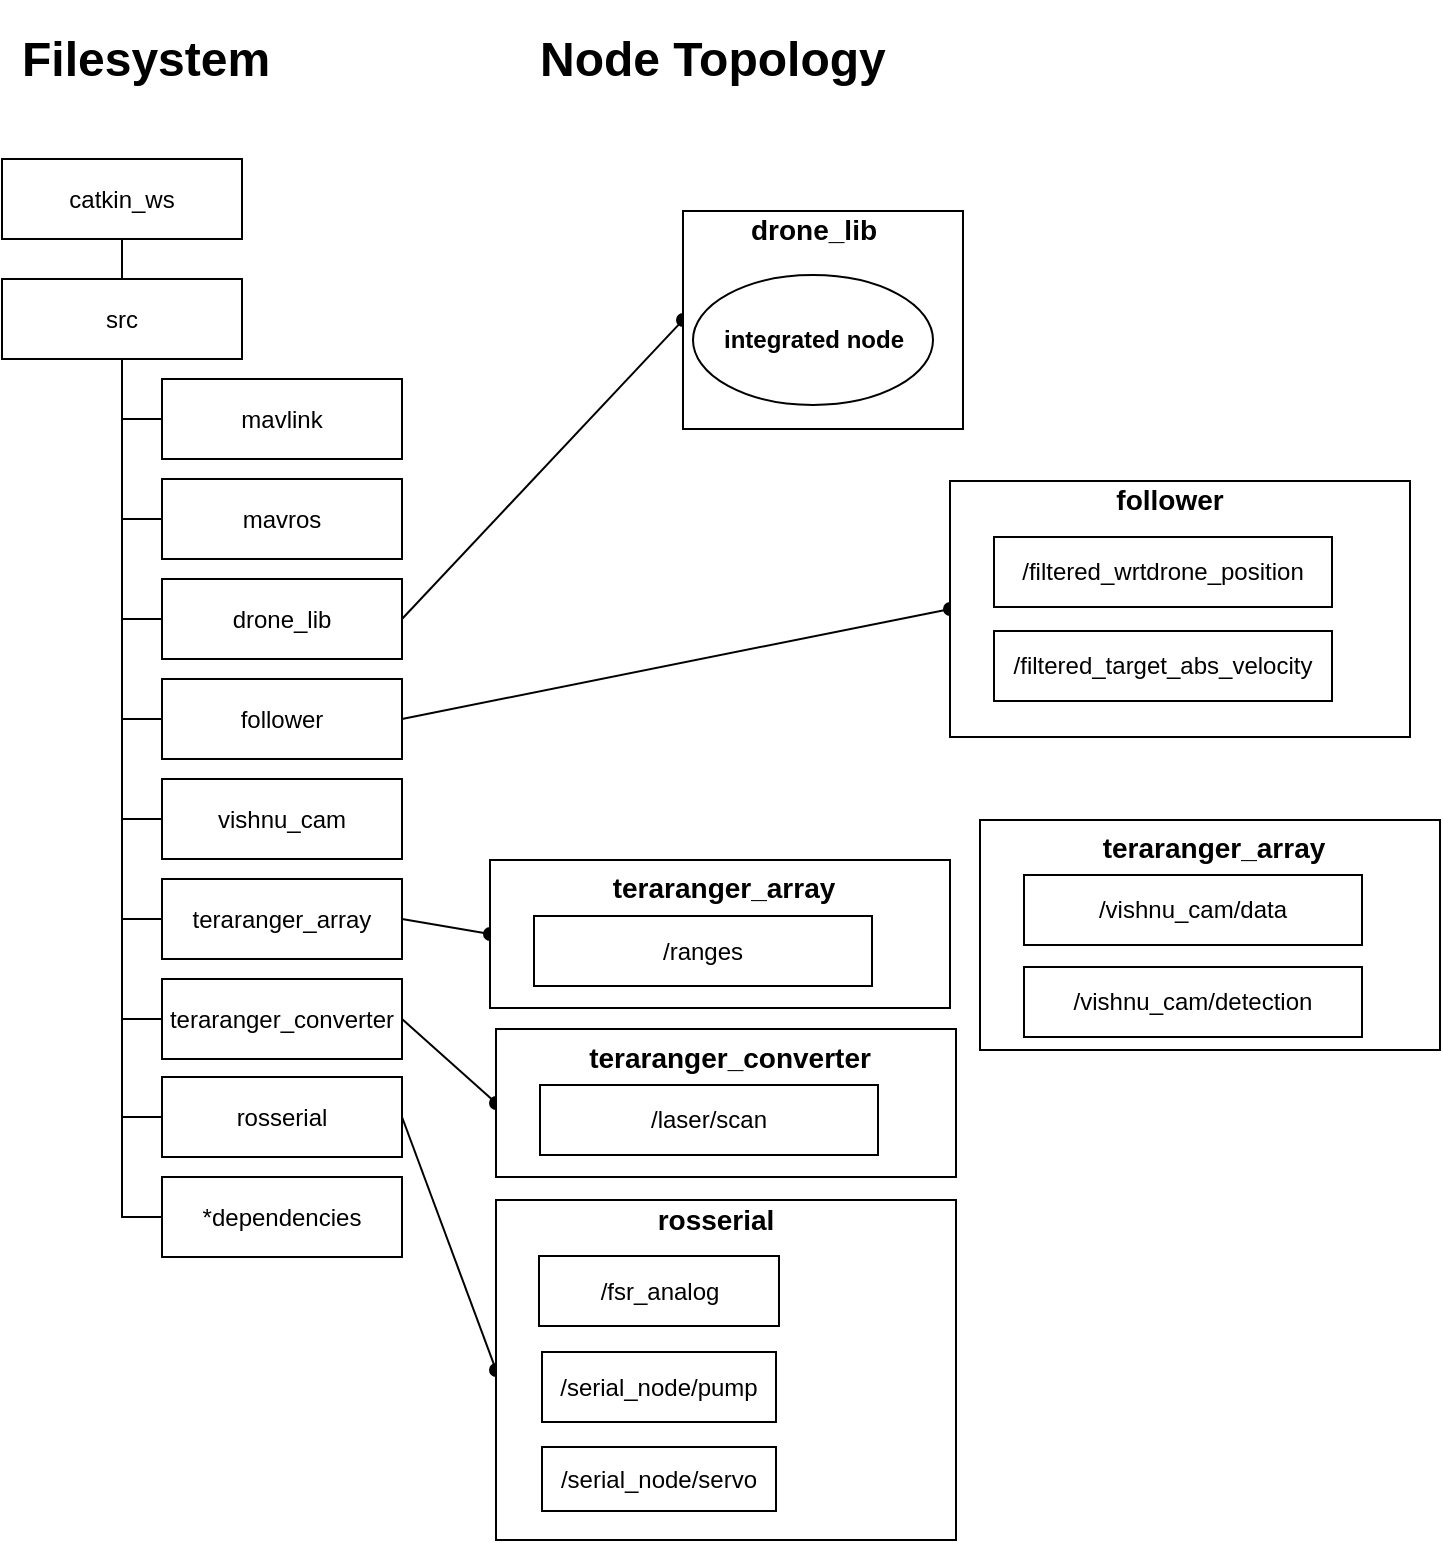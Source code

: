<mxfile version="10.7.7" type="github"><diagram id="eN8jNN-qrOfWh6E4UCxf" name="Page-1"><mxGraphModel dx="840" dy="404" grid="1" gridSize="10" guides="1" tooltips="1" connect="1" arrows="0" fold="1" page="1" pageScale="1" pageWidth="827" pageHeight="1169" math="0" shadow="0"><root><mxCell id="0"/><mxCell id="1" parent="0"/><mxCell id="c_oRmdnFLjRtVuZwoYHz-2" style="rounded=0;orthogonalLoop=1;jettySize=auto;html=1;exitX=0.5;exitY=1;exitDx=0;exitDy=0;endArrow=none;endFill=0;entryX=0.5;entryY=0;entryDx=0;entryDy=0;fontSize=12;" edge="1" parent="1" source="c_oRmdnFLjRtVuZwoYHz-1" target="c_oRmdnFLjRtVuZwoYHz-3"><mxGeometry relative="1" as="geometry"><mxPoint x="110" y="165.5" as="targetPoint"/></mxGeometry></mxCell><mxCell id="c_oRmdnFLjRtVuZwoYHz-1" value="catkin_ws" style="rounded=0;whiteSpace=wrap;html=1;fontSize=12;" vertex="1" parent="1"><mxGeometry x="50" y="105.5" width="120" height="40" as="geometry"/></mxCell><mxCell id="c_oRmdnFLjRtVuZwoYHz-4" style="edgeStyle=none;rounded=0;orthogonalLoop=1;jettySize=auto;html=1;exitX=0.5;exitY=1;exitDx=0;exitDy=0;endArrow=none;endFill=0;fontSize=12;" edge="1" parent="1" source="c_oRmdnFLjRtVuZwoYHz-3"><mxGeometry relative="1" as="geometry"><mxPoint x="130" y="235.5" as="targetPoint"/><Array as="points"><mxPoint x="110" y="235.5"/></Array></mxGeometry></mxCell><mxCell id="c_oRmdnFLjRtVuZwoYHz-3" value="src&lt;br style=&quot;font-size: 12px;&quot;&gt;" style="rounded=0;whiteSpace=wrap;html=1;fontSize=12;" vertex="1" parent="1"><mxGeometry x="50" y="165.5" width="120" height="40" as="geometry"/></mxCell><mxCell id="c_oRmdnFLjRtVuZwoYHz-5" value="mavlink&lt;br style=&quot;font-size: 12px;&quot;&gt;" style="rounded=0;whiteSpace=wrap;html=1;fontSize=12;" vertex="1" parent="1"><mxGeometry x="130" y="215.5" width="120" height="40" as="geometry"/></mxCell><mxCell id="c_oRmdnFLjRtVuZwoYHz-6" style="edgeStyle=none;rounded=0;orthogonalLoop=1;jettySize=auto;html=1;endArrow=none;endFill=0;entryX=0;entryY=0.5;entryDx=0;entryDy=0;fontSize=12;" edge="1" parent="1" target="c_oRmdnFLjRtVuZwoYHz-7"><mxGeometry relative="1" as="geometry"><mxPoint x="130" y="295.5" as="targetPoint"/><mxPoint x="110" y="235.5" as="sourcePoint"/><Array as="points"><mxPoint x="110" y="285.5"/></Array></mxGeometry></mxCell><mxCell id="c_oRmdnFLjRtVuZwoYHz-7" value="mavros&lt;br style=&quot;font-size: 12px;&quot;&gt;" style="rounded=0;whiteSpace=wrap;html=1;fontSize=12;" vertex="1" parent="1"><mxGeometry x="130" y="265.5" width="120" height="40" as="geometry"/></mxCell><mxCell id="c_oRmdnFLjRtVuZwoYHz-8" style="edgeStyle=none;rounded=0;orthogonalLoop=1;jettySize=auto;html=1;endArrow=none;endFill=0;entryX=0;entryY=0.5;entryDx=0;entryDy=0;fontSize=12;" edge="1" parent="1" target="c_oRmdnFLjRtVuZwoYHz-9"><mxGeometry relative="1" as="geometry"><mxPoint x="130" y="355.5" as="targetPoint"/><mxPoint x="110" y="285.5" as="sourcePoint"/><Array as="points"><mxPoint x="110" y="335.5"/></Array></mxGeometry></mxCell><mxCell id="c_oRmdnFLjRtVuZwoYHz-32" style="edgeStyle=none;rounded=0;orthogonalLoop=1;jettySize=auto;html=1;exitX=1;exitY=0.5;exitDx=0;exitDy=0;endArrow=oval;endFill=1;fontSize=12;entryX=0;entryY=0.5;entryDx=0;entryDy=0;" edge="1" parent="1" source="c_oRmdnFLjRtVuZwoYHz-9" target="c_oRmdnFLjRtVuZwoYHz-37"><mxGeometry relative="1" as="geometry"><mxPoint x="285" y="336" as="targetPoint"/></mxGeometry></mxCell><mxCell id="c_oRmdnFLjRtVuZwoYHz-9" value="drone_lib&lt;br style=&quot;font-size: 12px;&quot;&gt;" style="rounded=0;whiteSpace=wrap;html=1;fontSize=12;" vertex="1" parent="1"><mxGeometry x="130" y="315.5" width="120" height="40" as="geometry"/></mxCell><mxCell id="c_oRmdnFLjRtVuZwoYHz-10" style="edgeStyle=none;rounded=0;orthogonalLoop=1;jettySize=auto;html=1;endArrow=none;endFill=0;entryX=0;entryY=0.5;entryDx=0;entryDy=0;fontSize=12;" edge="1" parent="1" target="c_oRmdnFLjRtVuZwoYHz-11"><mxGeometry relative="1" as="geometry"><mxPoint x="130" y="405.5" as="targetPoint"/><mxPoint x="110" y="335.5" as="sourcePoint"/><Array as="points"><mxPoint x="110" y="385.5"/></Array></mxGeometry></mxCell><mxCell id="c_oRmdnFLjRtVuZwoYHz-49" style="edgeStyle=none;rounded=0;orthogonalLoop=1;jettySize=auto;html=1;exitX=1;exitY=0.5;exitDx=0;exitDy=0;entryX=0;entryY=0.5;entryDx=0;entryDy=0;endArrow=oval;endFill=1;fontSize=12;" edge="1" parent="1" source="c_oRmdnFLjRtVuZwoYHz-11" target="c_oRmdnFLjRtVuZwoYHz-43"><mxGeometry relative="1" as="geometry"/></mxCell><mxCell id="c_oRmdnFLjRtVuZwoYHz-11" value="follower&lt;br style=&quot;font-size: 12px;&quot;&gt;" style="rounded=0;whiteSpace=wrap;html=1;fontSize=12;" vertex="1" parent="1"><mxGeometry x="130" y="365.5" width="120" height="40" as="geometry"/></mxCell><mxCell id="c_oRmdnFLjRtVuZwoYHz-12" style="edgeStyle=none;rounded=0;orthogonalLoop=1;jettySize=auto;html=1;endArrow=none;endFill=0;entryX=0;entryY=0.5;entryDx=0;entryDy=0;fontSize=12;" edge="1" parent="1" target="c_oRmdnFLjRtVuZwoYHz-13"><mxGeometry relative="1" as="geometry"><mxPoint x="130" y="455.5" as="targetPoint"/><mxPoint x="110" y="385.5" as="sourcePoint"/><Array as="points"><mxPoint x="110" y="435.5"/></Array></mxGeometry></mxCell><mxCell id="c_oRmdnFLjRtVuZwoYHz-13" value="vishnu_cam&lt;br style=&quot;font-size: 12px;&quot;&gt;" style="rounded=0;whiteSpace=wrap;html=1;fontSize=12;" vertex="1" parent="1"><mxGeometry x="130" y="415.5" width="120" height="40" as="geometry"/></mxCell><mxCell id="c_oRmdnFLjRtVuZwoYHz-14" style="edgeStyle=none;rounded=0;orthogonalLoop=1;jettySize=auto;html=1;endArrow=none;endFill=0;entryX=0;entryY=0.5;entryDx=0;entryDy=0;fontSize=12;" edge="1" parent="1" target="c_oRmdnFLjRtVuZwoYHz-15"><mxGeometry relative="1" as="geometry"><mxPoint x="130" y="505.5" as="targetPoint"/><mxPoint x="110" y="435.5" as="sourcePoint"/><Array as="points"><mxPoint x="110" y="485.5"/></Array></mxGeometry></mxCell><mxCell id="c_oRmdnFLjRtVuZwoYHz-57" style="edgeStyle=none;rounded=0;orthogonalLoop=1;jettySize=auto;html=1;exitX=1;exitY=0.5;exitDx=0;exitDy=0;entryX=0;entryY=0.5;entryDx=0;entryDy=0;endArrow=oval;endFill=1;fontSize=12;" edge="1" parent="1" source="c_oRmdnFLjRtVuZwoYHz-15" target="c_oRmdnFLjRtVuZwoYHz-50"><mxGeometry relative="1" as="geometry"/></mxCell><mxCell id="c_oRmdnFLjRtVuZwoYHz-15" value="teraranger_array&lt;br style=&quot;font-size: 12px;&quot;&gt;" style="rounded=0;whiteSpace=wrap;html=1;fontSize=12;" vertex="1" parent="1"><mxGeometry x="130" y="465.5" width="120" height="40" as="geometry"/></mxCell><mxCell id="c_oRmdnFLjRtVuZwoYHz-16" style="edgeStyle=none;rounded=0;orthogonalLoop=1;jettySize=auto;html=1;endArrow=none;endFill=0;entryX=0;entryY=0.5;entryDx=0;entryDy=0;fontSize=12;" edge="1" parent="1" target="c_oRmdnFLjRtVuZwoYHz-17"><mxGeometry relative="1" as="geometry"><mxPoint x="130" y="555.5" as="targetPoint"/><mxPoint x="110" y="485.5" as="sourcePoint"/><Array as="points"><mxPoint x="110" y="535.5"/></Array></mxGeometry></mxCell><mxCell id="c_oRmdnFLjRtVuZwoYHz-58" style="edgeStyle=none;rounded=0;orthogonalLoop=1;jettySize=auto;html=1;exitX=1;exitY=0.5;exitDx=0;exitDy=0;entryX=0;entryY=0.5;entryDx=0;entryDy=0;endArrow=oval;endFill=1;fontSize=12;" edge="1" parent="1" source="c_oRmdnFLjRtVuZwoYHz-17" target="c_oRmdnFLjRtVuZwoYHz-54"><mxGeometry relative="1" as="geometry"/></mxCell><mxCell id="c_oRmdnFLjRtVuZwoYHz-17" value="teraranger_converter&lt;br style=&quot;font-size: 12px;&quot;&gt;" style="rounded=0;whiteSpace=wrap;html=1;fontSize=12;" vertex="1" parent="1"><mxGeometry x="130" y="515.5" width="120" height="40" as="geometry"/></mxCell><mxCell id="c_oRmdnFLjRtVuZwoYHz-18" style="edgeStyle=none;rounded=0;orthogonalLoop=1;jettySize=auto;html=1;endArrow=none;endFill=0;entryX=0;entryY=0.5;entryDx=0;entryDy=0;fontSize=12;" edge="1" parent="1" target="c_oRmdnFLjRtVuZwoYHz-19"><mxGeometry relative="1" as="geometry"><mxPoint x="130" y="604.5" as="targetPoint"/><mxPoint x="110" y="534.5" as="sourcePoint"/><Array as="points"><mxPoint x="110" y="584.5"/></Array></mxGeometry></mxCell><mxCell id="c_oRmdnFLjRtVuZwoYHz-31" style="edgeStyle=none;rounded=0;orthogonalLoop=1;jettySize=auto;html=1;exitX=1;exitY=0.5;exitDx=0;exitDy=0;endArrow=oval;endFill=1;fontSize=12;entryX=0;entryY=0.5;entryDx=0;entryDy=0;" edge="1" parent="1" source="c_oRmdnFLjRtVuZwoYHz-19" target="c_oRmdnFLjRtVuZwoYHz-22"><mxGeometry relative="1" as="geometry"><mxPoint x="310" y="585" as="targetPoint"/></mxGeometry></mxCell><mxCell id="c_oRmdnFLjRtVuZwoYHz-19" value="rosserial&lt;br style=&quot;font-size: 12px;&quot;&gt;" style="rounded=0;whiteSpace=wrap;html=1;fontSize=12;" vertex="1" parent="1"><mxGeometry x="130" y="564.5" width="120" height="40" as="geometry"/></mxCell><mxCell id="c_oRmdnFLjRtVuZwoYHz-20" style="edgeStyle=none;rounded=0;orthogonalLoop=1;jettySize=auto;html=1;endArrow=none;endFill=0;entryX=0;entryY=0.5;entryDx=0;entryDy=0;fontSize=12;" edge="1" parent="1" target="c_oRmdnFLjRtVuZwoYHz-21"><mxGeometry relative="1" as="geometry"><mxPoint x="130" y="654.5" as="targetPoint"/><mxPoint x="110" y="584.5" as="sourcePoint"/><Array as="points"><mxPoint x="110" y="634.5"/></Array></mxGeometry></mxCell><mxCell id="c_oRmdnFLjRtVuZwoYHz-21" value="*dependencies&lt;br style=&quot;font-size: 12px&quot;&gt;" style="rounded=0;whiteSpace=wrap;html=1;fontSize=12;" vertex="1" parent="1"><mxGeometry x="130" y="614.5" width="120" height="40" as="geometry"/></mxCell><mxCell id="c_oRmdnFLjRtVuZwoYHz-22" value="" style="rounded=0;whiteSpace=wrap;html=1;fontSize=12;" vertex="1" parent="1"><mxGeometry x="297" y="626" width="230" height="170" as="geometry"/></mxCell><mxCell id="c_oRmdnFLjRtVuZwoYHz-24" value="&lt;h1&gt;Filesystem&lt;/h1&gt;" style="text;html=1;strokeColor=none;fillColor=none;spacing=5;spacingTop=-20;whiteSpace=wrap;overflow=hidden;rounded=0;fontSize=12;" vertex="1" parent="1"><mxGeometry x="55" y="36" width="150" height="40" as="geometry"/></mxCell><mxCell id="c_oRmdnFLjRtVuZwoYHz-25" value="&lt;h1&gt;Node Topology&lt;/h1&gt;" style="text;html=1;strokeColor=none;fillColor=none;spacing=5;spacingTop=-20;whiteSpace=wrap;overflow=hidden;rounded=0;fontSize=12;" vertex="1" parent="1"><mxGeometry x="314" y="36" width="222" height="40" as="geometry"/></mxCell><mxCell id="c_oRmdnFLjRtVuZwoYHz-26" value="&lt;b&gt;&lt;font style=&quot;font-size: 14px&quot;&gt;rosserial&lt;/font&gt;&lt;/b&gt;" style="text;html=1;strokeColor=none;fillColor=none;align=center;verticalAlign=middle;whiteSpace=wrap;rounded=0;fontSize=12;" vertex="1" parent="1"><mxGeometry x="387" y="625.5" width="40" height="20" as="geometry"/></mxCell><mxCell id="c_oRmdnFLjRtVuZwoYHz-28" value="/fsr_analog" style="rounded=0;whiteSpace=wrap;html=1;fontSize=12;" vertex="1" parent="1"><mxGeometry x="318.5" y="654" width="120" height="35" as="geometry"/></mxCell><mxCell id="c_oRmdnFLjRtVuZwoYHz-29" value="/serial_node/pump" style="rounded=0;whiteSpace=wrap;html=1;fontSize=12;" vertex="1" parent="1"><mxGeometry x="320" y="702" width="117" height="35" as="geometry"/></mxCell><mxCell id="c_oRmdnFLjRtVuZwoYHz-30" value="/serial_node/servo" style="rounded=0;whiteSpace=wrap;html=1;fontSize=12;" vertex="1" parent="1"><mxGeometry x="320" y="749.5" width="117" height="32" as="geometry"/></mxCell><mxCell id="c_oRmdnFLjRtVuZwoYHz-37" value="" style="rounded=0;whiteSpace=wrap;html=1;fontSize=12;" vertex="1" parent="1"><mxGeometry x="390.5" y="131.5" width="140" height="109" as="geometry"/></mxCell><mxCell id="c_oRmdnFLjRtVuZwoYHz-38" value="&lt;b&gt;&lt;font style=&quot;font-size: 14px&quot;&gt;drone_lib&lt;/font&gt;&lt;/b&gt;" style="text;html=1;strokeColor=none;fillColor=none;align=center;verticalAlign=middle;whiteSpace=wrap;rounded=0;fontSize=12;" vertex="1" parent="1"><mxGeometry x="435.5" y="131" width="40" height="20" as="geometry"/></mxCell><mxCell id="c_oRmdnFLjRtVuZwoYHz-42" value="&lt;b&gt;integrated node&lt;/b&gt;" style="ellipse;whiteSpace=wrap;html=1;fontSize=12;" vertex="1" parent="1"><mxGeometry x="395.5" y="163.5" width="120" height="65" as="geometry"/></mxCell><mxCell id="c_oRmdnFLjRtVuZwoYHz-43" value="" style="rounded=0;whiteSpace=wrap;html=1;fontSize=12;" vertex="1" parent="1"><mxGeometry x="524" y="266.5" width="230" height="128" as="geometry"/></mxCell><mxCell id="c_oRmdnFLjRtVuZwoYHz-44" value="&lt;b&gt;&lt;font style=&quot;font-size: 14px&quot;&gt;follower&lt;/font&gt;&lt;/b&gt;" style="text;html=1;strokeColor=none;fillColor=none;align=center;verticalAlign=middle;whiteSpace=wrap;rounded=0;fontSize=12;" vertex="1" parent="1"><mxGeometry x="614" y="265.5" width="40" height="20" as="geometry"/></mxCell><mxCell id="c_oRmdnFLjRtVuZwoYHz-45" value="/filtered_wrtdrone_position" style="rounded=0;whiteSpace=wrap;html=1;fontSize=12;" vertex="1" parent="1"><mxGeometry x="546" y="294.5" width="169" height="35" as="geometry"/></mxCell><mxCell id="c_oRmdnFLjRtVuZwoYHz-48" value="/filtered_target_abs_velocity" style="rounded=0;whiteSpace=wrap;html=1;fontSize=12;" vertex="1" parent="1"><mxGeometry x="546" y="341.5" width="169" height="35" as="geometry"/></mxCell><mxCell id="c_oRmdnFLjRtVuZwoYHz-50" value="" style="rounded=0;whiteSpace=wrap;html=1;fontSize=12;" vertex="1" parent="1"><mxGeometry x="294" y="456" width="230" height="74" as="geometry"/></mxCell><mxCell id="c_oRmdnFLjRtVuZwoYHz-51" value="&lt;b&gt;&lt;font style=&quot;font-size: 14px&quot;&gt;teraranger_array&lt;/font&gt;&lt;/b&gt;" style="text;html=1;strokeColor=none;fillColor=none;align=center;verticalAlign=middle;whiteSpace=wrap;rounded=0;fontSize=12;" vertex="1" parent="1"><mxGeometry x="390.5" y="460" width="40" height="20" as="geometry"/></mxCell><mxCell id="c_oRmdnFLjRtVuZwoYHz-52" value="/ranges" style="rounded=0;whiteSpace=wrap;html=1;fontSize=12;" vertex="1" parent="1"><mxGeometry x="316" y="484" width="169" height="35" as="geometry"/></mxCell><mxCell id="c_oRmdnFLjRtVuZwoYHz-54" value="" style="rounded=0;whiteSpace=wrap;html=1;fontSize=12;" vertex="1" parent="1"><mxGeometry x="297" y="540.5" width="230" height="74" as="geometry"/></mxCell><mxCell id="c_oRmdnFLjRtVuZwoYHz-55" value="&lt;b&gt;&lt;font style=&quot;font-size: 14px&quot;&gt;teraranger_converter&lt;/font&gt;&lt;/b&gt;" style="text;html=1;strokeColor=none;fillColor=none;align=center;verticalAlign=middle;whiteSpace=wrap;rounded=0;fontSize=12;" vertex="1" parent="1"><mxGeometry x="393.5" y="544.5" width="40" height="20" as="geometry"/></mxCell><mxCell id="c_oRmdnFLjRtVuZwoYHz-56" value="/laser/scan" style="rounded=0;whiteSpace=wrap;html=1;fontSize=12;" vertex="1" parent="1"><mxGeometry x="319" y="568.5" width="169" height="35" as="geometry"/></mxCell><mxCell id="c_oRmdnFLjRtVuZwoYHz-59" value="" style="rounded=0;whiteSpace=wrap;html=1;fontSize=12;" vertex="1" parent="1"><mxGeometry x="539" y="436" width="230" height="115" as="geometry"/></mxCell><mxCell id="c_oRmdnFLjRtVuZwoYHz-60" value="&lt;b&gt;&lt;font style=&quot;font-size: 14px&quot;&gt;teraranger_array&lt;/font&gt;&lt;/b&gt;" style="text;html=1;strokeColor=none;fillColor=none;align=center;verticalAlign=middle;whiteSpace=wrap;rounded=0;fontSize=12;" vertex="1" parent="1"><mxGeometry x="635.5" y="439.5" width="40" height="20" as="geometry"/></mxCell><mxCell id="c_oRmdnFLjRtVuZwoYHz-61" value="/vishnu_cam/data" style="rounded=0;whiteSpace=wrap;html=1;fontSize=12;" vertex="1" parent="1"><mxGeometry x="561" y="463.5" width="169" height="35" as="geometry"/></mxCell><mxCell id="c_oRmdnFLjRtVuZwoYHz-62" value="/vishnu_cam/detection" style="rounded=0;whiteSpace=wrap;html=1;fontSize=12;" vertex="1" parent="1"><mxGeometry x="561" y="509.5" width="169" height="35" as="geometry"/></mxCell></root></mxGraphModel></diagram></mxfile>
